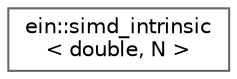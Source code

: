 digraph "Graphical Class Hierarchy"
{
 // LATEX_PDF_SIZE
  bgcolor="transparent";
  edge [fontname=Helvetica,fontsize=10,labelfontname=Helvetica,labelfontsize=10];
  node [fontname=Helvetica,fontsize=10,shape=box,height=0.2,width=0.4];
  rankdir="LR";
  Node0 [id="Node000000",label="ein::simd_intrinsic\l\< double, N \>",height=0.2,width=0.4,color="grey40", fillcolor="white", style="filled",URL="$d7/dc1/namespaceein.html#da/dab/structein_1_1simd__intrinsic_3_01double_00_01N_01_4",tooltip=" "];
}
